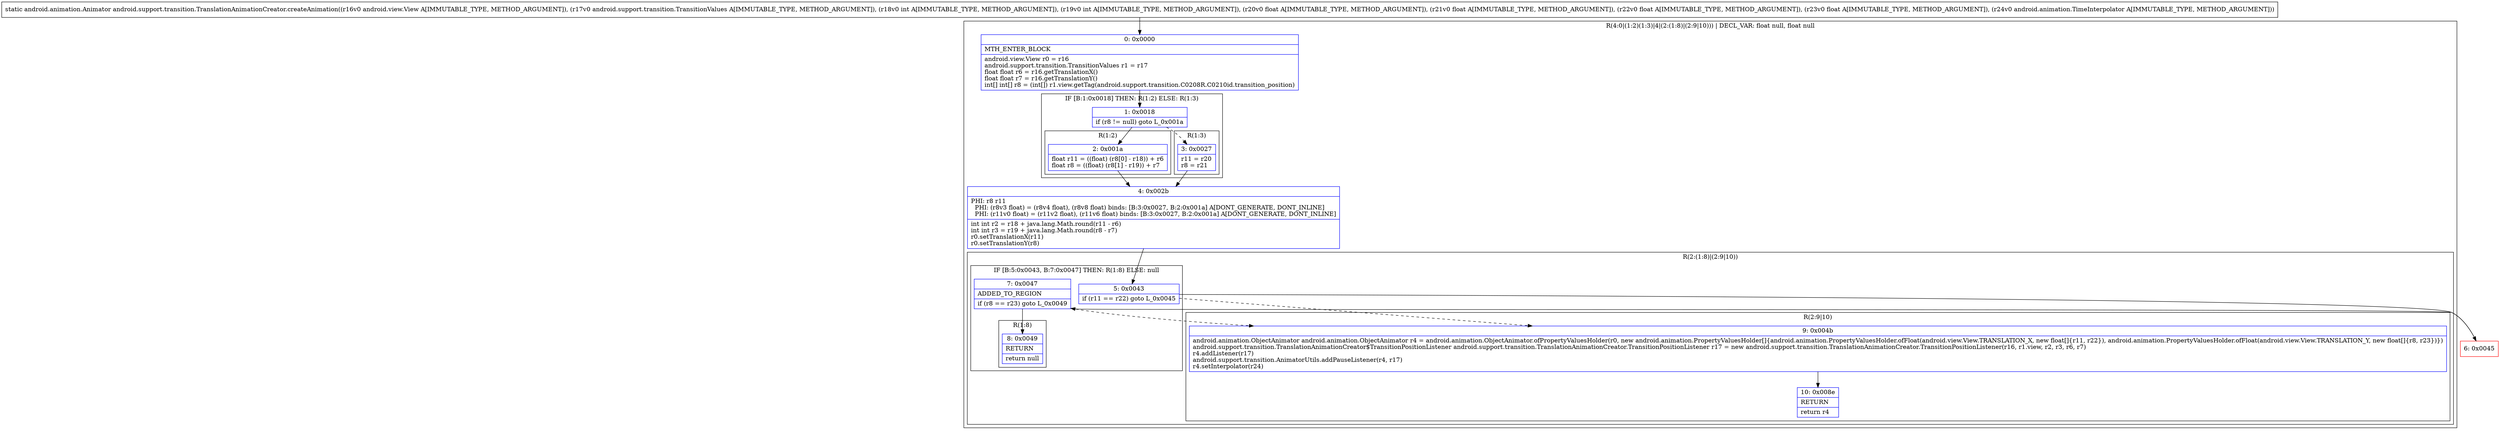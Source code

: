 digraph "CFG forandroid.support.transition.TranslationAnimationCreator.createAnimation(Landroid\/view\/View;Landroid\/support\/transition\/TransitionValues;IIFFFFLandroid\/animation\/TimeInterpolator;)Landroid\/animation\/Animator;" {
subgraph cluster_Region_1619789081 {
label = "R(4:0|(1:2)(1:3)|4|(2:(1:8)|(2:9|10))) | DECL_VAR: float null, float null\l";
node [shape=record,color=blue];
Node_0 [shape=record,label="{0\:\ 0x0000|MTH_ENTER_BLOCK\l|android.view.View r0 = r16\landroid.support.transition.TransitionValues r1 = r17\lfloat float r6 = r16.getTranslationX()\lfloat float r7 = r16.getTranslationY()\lint[] int[] r8 = (int[]) r1.view.getTag(android.support.transition.C0208R.C0210id.transition_position)\l}"];
subgraph cluster_IfRegion_801752946 {
label = "IF [B:1:0x0018] THEN: R(1:2) ELSE: R(1:3)";
node [shape=record,color=blue];
Node_1 [shape=record,label="{1\:\ 0x0018|if (r8 != null) goto L_0x001a\l}"];
subgraph cluster_Region_1441367735 {
label = "R(1:2)";
node [shape=record,color=blue];
Node_2 [shape=record,label="{2\:\ 0x001a|float r11 = ((float) (r8[0] \- r18)) + r6\lfloat r8 = ((float) (r8[1] \- r19)) + r7\l}"];
}
subgraph cluster_Region_804105055 {
label = "R(1:3)";
node [shape=record,color=blue];
Node_3 [shape=record,label="{3\:\ 0x0027|r11 = r20\lr8 = r21\l}"];
}
}
Node_4 [shape=record,label="{4\:\ 0x002b|PHI: r8 r11 \l  PHI: (r8v3 float) = (r8v4 float), (r8v8 float) binds: [B:3:0x0027, B:2:0x001a] A[DONT_GENERATE, DONT_INLINE]\l  PHI: (r11v0 float) = (r11v2 float), (r11v6 float) binds: [B:3:0x0027, B:2:0x001a] A[DONT_GENERATE, DONT_INLINE]\l|int int r2 = r18 + java.lang.Math.round(r11 \- r6)\lint int r3 = r19 + java.lang.Math.round(r8 \- r7)\lr0.setTranslationX(r11)\lr0.setTranslationY(r8)\l}"];
subgraph cluster_Region_888563580 {
label = "R(2:(1:8)|(2:9|10))";
node [shape=record,color=blue];
subgraph cluster_IfRegion_680902015 {
label = "IF [B:5:0x0043, B:7:0x0047] THEN: R(1:8) ELSE: null";
node [shape=record,color=blue];
Node_5 [shape=record,label="{5\:\ 0x0043|if (r11 == r22) goto L_0x0045\l}"];
Node_7 [shape=record,label="{7\:\ 0x0047|ADDED_TO_REGION\l|if (r8 == r23) goto L_0x0049\l}"];
subgraph cluster_Region_1506535508 {
label = "R(1:8)";
node [shape=record,color=blue];
Node_8 [shape=record,label="{8\:\ 0x0049|RETURN\l|return null\l}"];
}
}
subgraph cluster_Region_1612605596 {
label = "R(2:9|10)";
node [shape=record,color=blue];
Node_9 [shape=record,label="{9\:\ 0x004b|android.animation.ObjectAnimator android.animation.ObjectAnimator r4 = android.animation.ObjectAnimator.ofPropertyValuesHolder(r0, new android.animation.PropertyValuesHolder[]\{android.animation.PropertyValuesHolder.ofFloat(android.view.View.TRANSLATION_X, new float[]\{r11, r22\}), android.animation.PropertyValuesHolder.ofFloat(android.view.View.TRANSLATION_Y, new float[]\{r8, r23\})\})\landroid.support.transition.TranslationAnimationCreator$TransitionPositionListener android.support.transition.TranslationAnimationCreator.TransitionPositionListener r17 = new android.support.transition.TranslationAnimationCreator.TransitionPositionListener(r16, r1.view, r2, r3, r6, r7)\lr4.addListener(r17)\landroid.support.transition.AnimatorUtils.addPauseListener(r4, r17)\lr4.setInterpolator(r24)\l}"];
Node_10 [shape=record,label="{10\:\ 0x008e|RETURN\l|return r4\l}"];
}
}
}
Node_6 [shape=record,color=red,label="{6\:\ 0x0045}"];
MethodNode[shape=record,label="{static android.animation.Animator android.support.transition.TranslationAnimationCreator.createAnimation((r16v0 android.view.View A[IMMUTABLE_TYPE, METHOD_ARGUMENT]), (r17v0 android.support.transition.TransitionValues A[IMMUTABLE_TYPE, METHOD_ARGUMENT]), (r18v0 int A[IMMUTABLE_TYPE, METHOD_ARGUMENT]), (r19v0 int A[IMMUTABLE_TYPE, METHOD_ARGUMENT]), (r20v0 float A[IMMUTABLE_TYPE, METHOD_ARGUMENT]), (r21v0 float A[IMMUTABLE_TYPE, METHOD_ARGUMENT]), (r22v0 float A[IMMUTABLE_TYPE, METHOD_ARGUMENT]), (r23v0 float A[IMMUTABLE_TYPE, METHOD_ARGUMENT]), (r24v0 android.animation.TimeInterpolator A[IMMUTABLE_TYPE, METHOD_ARGUMENT])) }"];
MethodNode -> Node_0;
Node_0 -> Node_1;
Node_1 -> Node_2;
Node_1 -> Node_3[style=dashed];
Node_2 -> Node_4;
Node_3 -> Node_4;
Node_4 -> Node_5;
Node_5 -> Node_6;
Node_5 -> Node_9[style=dashed];
Node_7 -> Node_8;
Node_7 -> Node_9[style=dashed];
Node_9 -> Node_10;
Node_6 -> Node_7;
}

